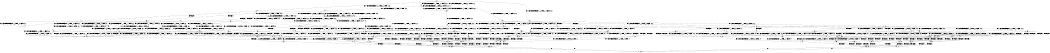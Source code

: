 digraph BCG {
size = "7, 10.5";
center = TRUE;
node [shape = circle];
0 [peripheries = 2];
0 -> 1 [label = "EX !0 !ATOMIC_EXCH_BRANCH (1, +0, TRUE, +0, 1, TRUE) !:0:1:2:"];
0 -> 2 [label = "EX !1 !ATOMIC_EXCH_BRANCH (1, +1, TRUE, +0, 2, TRUE) !:0:1:2:"];
0 -> 3 [label = "EX !2 !ATOMIC_EXCH_BRANCH (1, +1, TRUE, +1, 1, FALSE) !:0:1:2:"];
0 -> 4 [label = "EX !0 !ATOMIC_EXCH_BRANCH (1, +0, TRUE, +0, 1, TRUE) !:0:1:2:"];
1 -> 5 [label = "EX !2 !ATOMIC_EXCH_BRANCH (1, +1, TRUE, +1, 1, FALSE) !:0:1:2:"];
2 -> 6 [label = "EX !0 !ATOMIC_EXCH_BRANCH (1, +0, TRUE, +0, 1, FALSE) !:0:1:2:"];
2 -> 7 [label = "TERMINATE !1"];
2 -> 8 [label = "EX !2 !ATOMIC_EXCH_BRANCH (1, +1, TRUE, +1, 1, TRUE) !:0:1:2:"];
2 -> 9 [label = "EX !0 !ATOMIC_EXCH_BRANCH (1, +0, TRUE, +0, 1, FALSE) !:0:1:2:"];
3 -> 10 [label = "EX !0 !ATOMIC_EXCH_BRANCH (1, +0, TRUE, +0, 1, FALSE) !:0:1:2:"];
3 -> 11 [label = "TERMINATE !2"];
3 -> 12 [label = "EX !1 !ATOMIC_EXCH_BRANCH (1, +1, TRUE, +0, 2, FALSE) !:0:1:2:"];
3 -> 13 [label = "EX !0 !ATOMIC_EXCH_BRANCH (1, +0, TRUE, +0, 1, FALSE) !:0:1:2:"];
4 -> 5 [label = "EX !2 !ATOMIC_EXCH_BRANCH (1, +1, TRUE, +1, 1, FALSE) !:0:1:2:"];
4 -> 14 [label = "EX !1 !ATOMIC_EXCH_BRANCH (1, +1, TRUE, +0, 2, TRUE) !:0:1:2:"];
4 -> 15 [label = "EX !2 !ATOMIC_EXCH_BRANCH (1, +1, TRUE, +1, 1, FALSE) !:0:1:2:"];
4 -> 4 [label = "EX !0 !ATOMIC_EXCH_BRANCH (1, +0, TRUE, +0, 1, TRUE) !:0:1:2:"];
5 -> 10 [label = "EX !0 !ATOMIC_EXCH_BRANCH (1, +0, TRUE, +0, 1, FALSE) !:0:1:2:"];
6 -> 16 [label = "EX !2 !ATOMIC_EXCH_BRANCH (1, +1, TRUE, +1, 1, FALSE) !:0:1:2:"];
7 -> 17 [label = "EX !0 !ATOMIC_EXCH_BRANCH (1, +0, TRUE, +0, 1, FALSE) !:0:2:"];
7 -> 18 [label = "EX !2 !ATOMIC_EXCH_BRANCH (1, +1, TRUE, +1, 1, TRUE) !:0:2:"];
7 -> 19 [label = "EX !0 !ATOMIC_EXCH_BRANCH (1, +0, TRUE, +0, 1, FALSE) !:0:2:"];
8 -> 20 [label = "EX !0 !ATOMIC_EXCH_BRANCH (1, +0, TRUE, +0, 1, FALSE) !:0:1:2:"];
8 -> 21 [label = "TERMINATE !1"];
8 -> 22 [label = "EX !0 !ATOMIC_EXCH_BRANCH (1, +0, TRUE, +0, 1, FALSE) !:0:1:2:"];
8 -> 8 [label = "EX !2 !ATOMIC_EXCH_BRANCH (1, +1, TRUE, +1, 1, TRUE) !:0:1:2:"];
9 -> 16 [label = "EX !2 !ATOMIC_EXCH_BRANCH (1, +1, TRUE, +1, 1, FALSE) !:0:1:2:"];
9 -> 23 [label = "TERMINATE !1"];
9 -> 24 [label = "TERMINATE !0"];
9 -> 25 [label = "EX !2 !ATOMIC_EXCH_BRANCH (1, +1, TRUE, +1, 1, FALSE) !:0:1:2:"];
10 -> 16 [label = "EX !1 !ATOMIC_EXCH_BRANCH (1, +1, TRUE, +0, 2, TRUE) !:0:1:2:"];
11 -> 26 [label = "EX !0 !ATOMIC_EXCH_BRANCH (1, +0, TRUE, +0, 1, FALSE) !:0:1:"];
11 -> 27 [label = "EX !1 !ATOMIC_EXCH_BRANCH (1, +1, TRUE, +0, 2, FALSE) !:0:1:"];
11 -> 28 [label = "EX !0 !ATOMIC_EXCH_BRANCH (1, +0, TRUE, +0, 1, FALSE) !:0:1:"];
12 -> 29 [label = "EX !0 !ATOMIC_EXCH_BRANCH (1, +0, TRUE, +0, 1, FALSE) !:0:1:2:"];
12 -> 30 [label = "TERMINATE !1"];
12 -> 31 [label = "TERMINATE !2"];
12 -> 32 [label = "EX !0 !ATOMIC_EXCH_BRANCH (1, +0, TRUE, +0, 1, FALSE) !:0:1:2:"];
13 -> 16 [label = "EX !1 !ATOMIC_EXCH_BRANCH (1, +1, TRUE, +0, 2, TRUE) !:0:1:2:"];
13 -> 33 [label = "TERMINATE !2"];
13 -> 34 [label = "TERMINATE !0"];
13 -> 25 [label = "EX !1 !ATOMIC_EXCH_BRANCH (1, +1, TRUE, +0, 2, TRUE) !:0:1:2:"];
14 -> 6 [label = "EX !0 !ATOMIC_EXCH_BRANCH (1, +0, TRUE, +0, 1, FALSE) !:0:1:2:"];
14 -> 35 [label = "TERMINATE !1"];
14 -> 36 [label = "EX !2 !ATOMIC_EXCH_BRANCH (1, +1, TRUE, +1, 1, TRUE) !:0:1:2:"];
14 -> 9 [label = "EX !0 !ATOMIC_EXCH_BRANCH (1, +0, TRUE, +0, 1, FALSE) !:0:1:2:"];
15 -> 10 [label = "EX !0 !ATOMIC_EXCH_BRANCH (1, +0, TRUE, +0, 1, FALSE) !:0:1:2:"];
15 -> 37 [label = "TERMINATE !2"];
15 -> 38 [label = "EX !1 !ATOMIC_EXCH_BRANCH (1, +1, TRUE, +0, 2, FALSE) !:0:1:2:"];
15 -> 13 [label = "EX !0 !ATOMIC_EXCH_BRANCH (1, +0, TRUE, +0, 1, FALSE) !:0:1:2:"];
16 -> 39 [label = "TERMINATE !0"];
17 -> 40 [label = "EX !2 !ATOMIC_EXCH_BRANCH (1, +1, TRUE, +1, 1, FALSE) !:0:2:"];
18 -> 41 [label = "EX !0 !ATOMIC_EXCH_BRANCH (1, +0, TRUE, +0, 1, FALSE) !:0:2:"];
18 -> 42 [label = "EX !0 !ATOMIC_EXCH_BRANCH (1, +0, TRUE, +0, 1, FALSE) !:0:2:"];
18 -> 18 [label = "EX !2 !ATOMIC_EXCH_BRANCH (1, +1, TRUE, +1, 1, TRUE) !:0:2:"];
19 -> 40 [label = "EX !2 !ATOMIC_EXCH_BRANCH (1, +1, TRUE, +1, 1, FALSE) !:0:2:"];
19 -> 43 [label = "TERMINATE !0"];
19 -> 44 [label = "EX !2 !ATOMIC_EXCH_BRANCH (1, +1, TRUE, +1, 1, FALSE) !:0:2:"];
20 -> 16 [label = "EX !2 !ATOMIC_EXCH_BRANCH (1, +1, TRUE, +1, 1, FALSE) !:0:1:2:"];
21 -> 45 [label = "EX !2 !ATOMIC_EXCH_BRANCH (1, +1, TRUE, +1, 1, TRUE) !:0:2:"];
21 -> 42 [label = "EX !0 !ATOMIC_EXCH_BRANCH (1, +0, TRUE, +0, 1, FALSE) !:0:2:"];
21 -> 18 [label = "EX !2 !ATOMIC_EXCH_BRANCH (1, +1, TRUE, +1, 1, TRUE) !:0:2:"];
22 -> 16 [label = "EX !2 !ATOMIC_EXCH_BRANCH (1, +1, TRUE, +1, 1, FALSE) !:0:1:2:"];
22 -> 46 [label = "TERMINATE !1"];
22 -> 47 [label = "TERMINATE !0"];
22 -> 25 [label = "EX !2 !ATOMIC_EXCH_BRANCH (1, +1, TRUE, +1, 1, FALSE) !:0:1:2:"];
23 -> 40 [label = "EX !2 !ATOMIC_EXCH_BRANCH (1, +1, TRUE, +1, 1, FALSE) !:0:2:"];
23 -> 43 [label = "TERMINATE !0"];
23 -> 44 [label = "EX !2 !ATOMIC_EXCH_BRANCH (1, +1, TRUE, +1, 1, FALSE) !:0:2:"];
24 -> 48 [label = "EX !2 !ATOMIC_EXCH_BRANCH (1, +1, TRUE, +1, 1, FALSE) !:1:2:"];
24 -> 43 [label = "TERMINATE !1"];
24 -> 49 [label = "EX !2 !ATOMIC_EXCH_BRANCH (1, +1, TRUE, +1, 1, FALSE) !:1:2:"];
25 -> 39 [label = "TERMINATE !0"];
25 -> 50 [label = "TERMINATE !1"];
25 -> 51 [label = "TERMINATE !2"];
25 -> 52 [label = "TERMINATE !0"];
26 -> 53 [label = "EX !1 !ATOMIC_EXCH_BRANCH (1, +1, TRUE, +0, 2, TRUE) !:0:1:"];
27 -> 54 [label = "EX !0 !ATOMIC_EXCH_BRANCH (1, +0, TRUE, +0, 1, FALSE) !:0:1:"];
27 -> 55 [label = "TERMINATE !1"];
27 -> 56 [label = "EX !0 !ATOMIC_EXCH_BRANCH (1, +0, TRUE, +0, 1, FALSE) !:0:1:"];
28 -> 53 [label = "EX !1 !ATOMIC_EXCH_BRANCH (1, +1, TRUE, +0, 2, TRUE) !:0:1:"];
28 -> 57 [label = "TERMINATE !0"];
28 -> 58 [label = "EX !1 !ATOMIC_EXCH_BRANCH (1, +1, TRUE, +0, 2, TRUE) !:0:1:"];
29 -> 59 [label = "TERMINATE !0"];
30 -> 60 [label = "EX !0 !ATOMIC_EXCH_BRANCH (1, +0, TRUE, +0, 1, FALSE) !:0:2:"];
30 -> 55 [label = "TERMINATE !2"];
30 -> 61 [label = "EX !0 !ATOMIC_EXCH_BRANCH (1, +0, TRUE, +0, 1, FALSE) !:0:2:"];
31 -> 54 [label = "EX !0 !ATOMIC_EXCH_BRANCH (1, +0, TRUE, +0, 1, FALSE) !:0:1:"];
31 -> 55 [label = "TERMINATE !1"];
31 -> 56 [label = "EX !0 !ATOMIC_EXCH_BRANCH (1, +0, TRUE, +0, 1, FALSE) !:0:1:"];
32 -> 59 [label = "TERMINATE !0"];
32 -> 62 [label = "TERMINATE !1"];
32 -> 63 [label = "TERMINATE !2"];
32 -> 64 [label = "TERMINATE !0"];
33 -> 53 [label = "EX !1 !ATOMIC_EXCH_BRANCH (1, +1, TRUE, +0, 2, TRUE) !:0:1:"];
33 -> 57 [label = "TERMINATE !0"];
33 -> 58 [label = "EX !1 !ATOMIC_EXCH_BRANCH (1, +1, TRUE, +0, 2, TRUE) !:0:1:"];
34 -> 48 [label = "EX !1 !ATOMIC_EXCH_BRANCH (1, +1, TRUE, +0, 2, TRUE) !:1:2:"];
34 -> 57 [label = "TERMINATE !2"];
34 -> 49 [label = "EX !1 !ATOMIC_EXCH_BRANCH (1, +1, TRUE, +0, 2, TRUE) !:1:2:"];
35 -> 17 [label = "EX !0 !ATOMIC_EXCH_BRANCH (1, +0, TRUE, +0, 1, FALSE) !:0:2:"];
35 -> 65 [label = "EX !2 !ATOMIC_EXCH_BRANCH (1, +1, TRUE, +1, 1, TRUE) !:0:2:"];
35 -> 19 [label = "EX !0 !ATOMIC_EXCH_BRANCH (1, +0, TRUE, +0, 1, FALSE) !:0:2:"];
36 -> 20 [label = "EX !0 !ATOMIC_EXCH_BRANCH (1, +0, TRUE, +0, 1, FALSE) !:0:1:2:"];
36 -> 66 [label = "TERMINATE !1"];
36 -> 36 [label = "EX !2 !ATOMIC_EXCH_BRANCH (1, +1, TRUE, +1, 1, TRUE) !:0:1:2:"];
36 -> 22 [label = "EX !0 !ATOMIC_EXCH_BRANCH (1, +0, TRUE, +0, 1, FALSE) !:0:1:2:"];
37 -> 26 [label = "EX !0 !ATOMIC_EXCH_BRANCH (1, +0, TRUE, +0, 1, FALSE) !:0:1:"];
37 -> 67 [label = "EX !1 !ATOMIC_EXCH_BRANCH (1, +1, TRUE, +0, 2, FALSE) !:0:1:"];
37 -> 28 [label = "EX !0 !ATOMIC_EXCH_BRANCH (1, +0, TRUE, +0, 1, FALSE) !:0:1:"];
38 -> 29 [label = "EX !0 !ATOMIC_EXCH_BRANCH (1, +0, TRUE, +0, 1, FALSE) !:0:1:2:"];
38 -> 68 [label = "TERMINATE !1"];
38 -> 69 [label = "TERMINATE !2"];
38 -> 32 [label = "EX !0 !ATOMIC_EXCH_BRANCH (1, +0, TRUE, +0, 1, FALSE) !:0:1:2:"];
39 -> 70 [label = "TERMINATE !2"];
40 -> 71 [label = "TERMINATE !0"];
41 -> 40 [label = "EX !2 !ATOMIC_EXCH_BRANCH (1, +1, TRUE, +1, 1, FALSE) !:0:2:"];
42 -> 40 [label = "EX !2 !ATOMIC_EXCH_BRANCH (1, +1, TRUE, +1, 1, FALSE) !:0:2:"];
42 -> 72 [label = "TERMINATE !0"];
42 -> 44 [label = "EX !2 !ATOMIC_EXCH_BRANCH (1, +1, TRUE, +1, 1, FALSE) !:0:2:"];
43 -> 73 [label = "EX !2 !ATOMIC_EXCH_BRANCH (1, +1, TRUE, +1, 1, FALSE) !:2:"];
43 -> 74 [label = "EX !2 !ATOMIC_EXCH_BRANCH (1, +1, TRUE, +1, 1, FALSE) !:2:"];
44 -> 71 [label = "TERMINATE !0"];
44 -> 75 [label = "TERMINATE !2"];
44 -> 76 [label = "TERMINATE !0"];
45 -> 41 [label = "EX !0 !ATOMIC_EXCH_BRANCH (1, +0, TRUE, +0, 1, FALSE) !:0:2:"];
46 -> 40 [label = "EX !2 !ATOMIC_EXCH_BRANCH (1, +1, TRUE, +1, 1, FALSE) !:0:2:"];
46 -> 72 [label = "TERMINATE !0"];
46 -> 44 [label = "EX !2 !ATOMIC_EXCH_BRANCH (1, +1, TRUE, +1, 1, FALSE) !:0:2:"];
47 -> 48 [label = "EX !2 !ATOMIC_EXCH_BRANCH (1, +1, TRUE, +1, 1, FALSE) !:1:2:"];
47 -> 72 [label = "TERMINATE !1"];
47 -> 49 [label = "EX !2 !ATOMIC_EXCH_BRANCH (1, +1, TRUE, +1, 1, FALSE) !:1:2:"];
48 -> 70 [label = "TERMINATE !2"];
49 -> 70 [label = "TERMINATE !2"];
49 -> 76 [label = "TERMINATE !1"];
49 -> 77 [label = "TERMINATE !2"];
50 -> 71 [label = "TERMINATE !0"];
50 -> 75 [label = "TERMINATE !2"];
50 -> 76 [label = "TERMINATE !0"];
51 -> 70 [label = "TERMINATE !0"];
51 -> 75 [label = "TERMINATE !1"];
51 -> 77 [label = "TERMINATE !0"];
52 -> 70 [label = "TERMINATE !2"];
52 -> 76 [label = "TERMINATE !1"];
52 -> 77 [label = "TERMINATE !2"];
53 -> 70 [label = "TERMINATE !0"];
54 -> 78 [label = "TERMINATE !0"];
55 -> 79 [label = "EX !0 !ATOMIC_EXCH_BRANCH (1, +0, TRUE, +0, 1, FALSE) !:0:"];
55 -> 80 [label = "EX !0 !ATOMIC_EXCH_BRANCH (1, +0, TRUE, +0, 1, FALSE) !:0:"];
56 -> 78 [label = "TERMINATE !0"];
56 -> 81 [label = "TERMINATE !1"];
56 -> 82 [label = "TERMINATE !0"];
57 -> 83 [label = "EX !1 !ATOMIC_EXCH_BRANCH (1, +1, TRUE, +0, 2, TRUE) !:1:"];
57 -> 84 [label = "EX !1 !ATOMIC_EXCH_BRANCH (1, +1, TRUE, +0, 2, TRUE) !:1:"];
58 -> 70 [label = "TERMINATE !0"];
58 -> 75 [label = "TERMINATE !1"];
58 -> 77 [label = "TERMINATE !0"];
59 -> 78 [label = "TERMINATE !2"];
60 -> 85 [label = "TERMINATE !0"];
61 -> 85 [label = "TERMINATE !0"];
61 -> 81 [label = "TERMINATE !2"];
61 -> 86 [label = "TERMINATE !0"];
62 -> 85 [label = "TERMINATE !0"];
62 -> 81 [label = "TERMINATE !2"];
62 -> 86 [label = "TERMINATE !0"];
63 -> 78 [label = "TERMINATE !0"];
63 -> 81 [label = "TERMINATE !1"];
63 -> 82 [label = "TERMINATE !0"];
64 -> 78 [label = "TERMINATE !2"];
64 -> 86 [label = "TERMINATE !1"];
64 -> 82 [label = "TERMINATE !2"];
65 -> 41 [label = "EX !0 !ATOMIC_EXCH_BRANCH (1, +0, TRUE, +0, 1, FALSE) !:0:2:"];
65 -> 65 [label = "EX !2 !ATOMIC_EXCH_BRANCH (1, +1, TRUE, +1, 1, TRUE) !:0:2:"];
65 -> 42 [label = "EX !0 !ATOMIC_EXCH_BRANCH (1, +0, TRUE, +0, 1, FALSE) !:0:2:"];
66 -> 41 [label = "EX !0 !ATOMIC_EXCH_BRANCH (1, +0, TRUE, +0, 1, FALSE) !:0:2:"];
66 -> 65 [label = "EX !2 !ATOMIC_EXCH_BRANCH (1, +1, TRUE, +1, 1, TRUE) !:0:2:"];
66 -> 42 [label = "EX !0 !ATOMIC_EXCH_BRANCH (1, +0, TRUE, +0, 1, FALSE) !:0:2:"];
67 -> 54 [label = "EX !0 !ATOMIC_EXCH_BRANCH (1, +0, TRUE, +0, 1, FALSE) !:0:1:"];
67 -> 87 [label = "TERMINATE !1"];
67 -> 56 [label = "EX !0 !ATOMIC_EXCH_BRANCH (1, +0, TRUE, +0, 1, FALSE) !:0:1:"];
68 -> 60 [label = "EX !0 !ATOMIC_EXCH_BRANCH (1, +0, TRUE, +0, 1, FALSE) !:0:2:"];
68 -> 87 [label = "TERMINATE !2"];
68 -> 61 [label = "EX !0 !ATOMIC_EXCH_BRANCH (1, +0, TRUE, +0, 1, FALSE) !:0:2:"];
69 -> 54 [label = "EX !0 !ATOMIC_EXCH_BRANCH (1, +0, TRUE, +0, 1, FALSE) !:0:1:"];
69 -> 87 [label = "TERMINATE !1"];
69 -> 56 [label = "EX !0 !ATOMIC_EXCH_BRANCH (1, +0, TRUE, +0, 1, FALSE) !:0:1:"];
70 -> 88 [label = "TERMINATE !1"];
71 -> 88 [label = "TERMINATE !2"];
72 -> 73 [label = "EX !2 !ATOMIC_EXCH_BRANCH (1, +1, TRUE, +1, 1, FALSE) !:2:"];
72 -> 74 [label = "EX !2 !ATOMIC_EXCH_BRANCH (1, +1, TRUE, +1, 1, FALSE) !:2:"];
73 -> 88 [label = "TERMINATE !2"];
74 -> 88 [label = "TERMINATE !2"];
74 -> 89 [label = "TERMINATE !2"];
75 -> 88 [label = "TERMINATE !0"];
75 -> 89 [label = "TERMINATE !0"];
76 -> 88 [label = "TERMINATE !2"];
76 -> 89 [label = "TERMINATE !2"];
77 -> 88 [label = "TERMINATE !1"];
77 -> 89 [label = "TERMINATE !1"];
78 -> 90 [label = "TERMINATE !1"];
79 -> 90 [label = "TERMINATE !0"];
80 -> 90 [label = "TERMINATE !0"];
80 -> 91 [label = "TERMINATE !0"];
81 -> 90 [label = "TERMINATE !0"];
81 -> 91 [label = "TERMINATE !0"];
82 -> 90 [label = "TERMINATE !1"];
82 -> 91 [label = "TERMINATE !1"];
83 -> 88 [label = "TERMINATE !1"];
84 -> 88 [label = "TERMINATE !1"];
84 -> 89 [label = "TERMINATE !1"];
85 -> 90 [label = "TERMINATE !2"];
86 -> 90 [label = "TERMINATE !2"];
86 -> 91 [label = "TERMINATE !2"];
87 -> 79 [label = "EX !0 !ATOMIC_EXCH_BRANCH (1, +0, TRUE, +0, 1, FALSE) !:0:"];
87 -> 80 [label = "EX !0 !ATOMIC_EXCH_BRANCH (1, +0, TRUE, +0, 1, FALSE) !:0:"];
88 -> 92 [label = "exit"];
89 -> 92 [label = "exit"];
90 -> 92 [label = "exit"];
91 -> 92 [label = "exit"];
}
